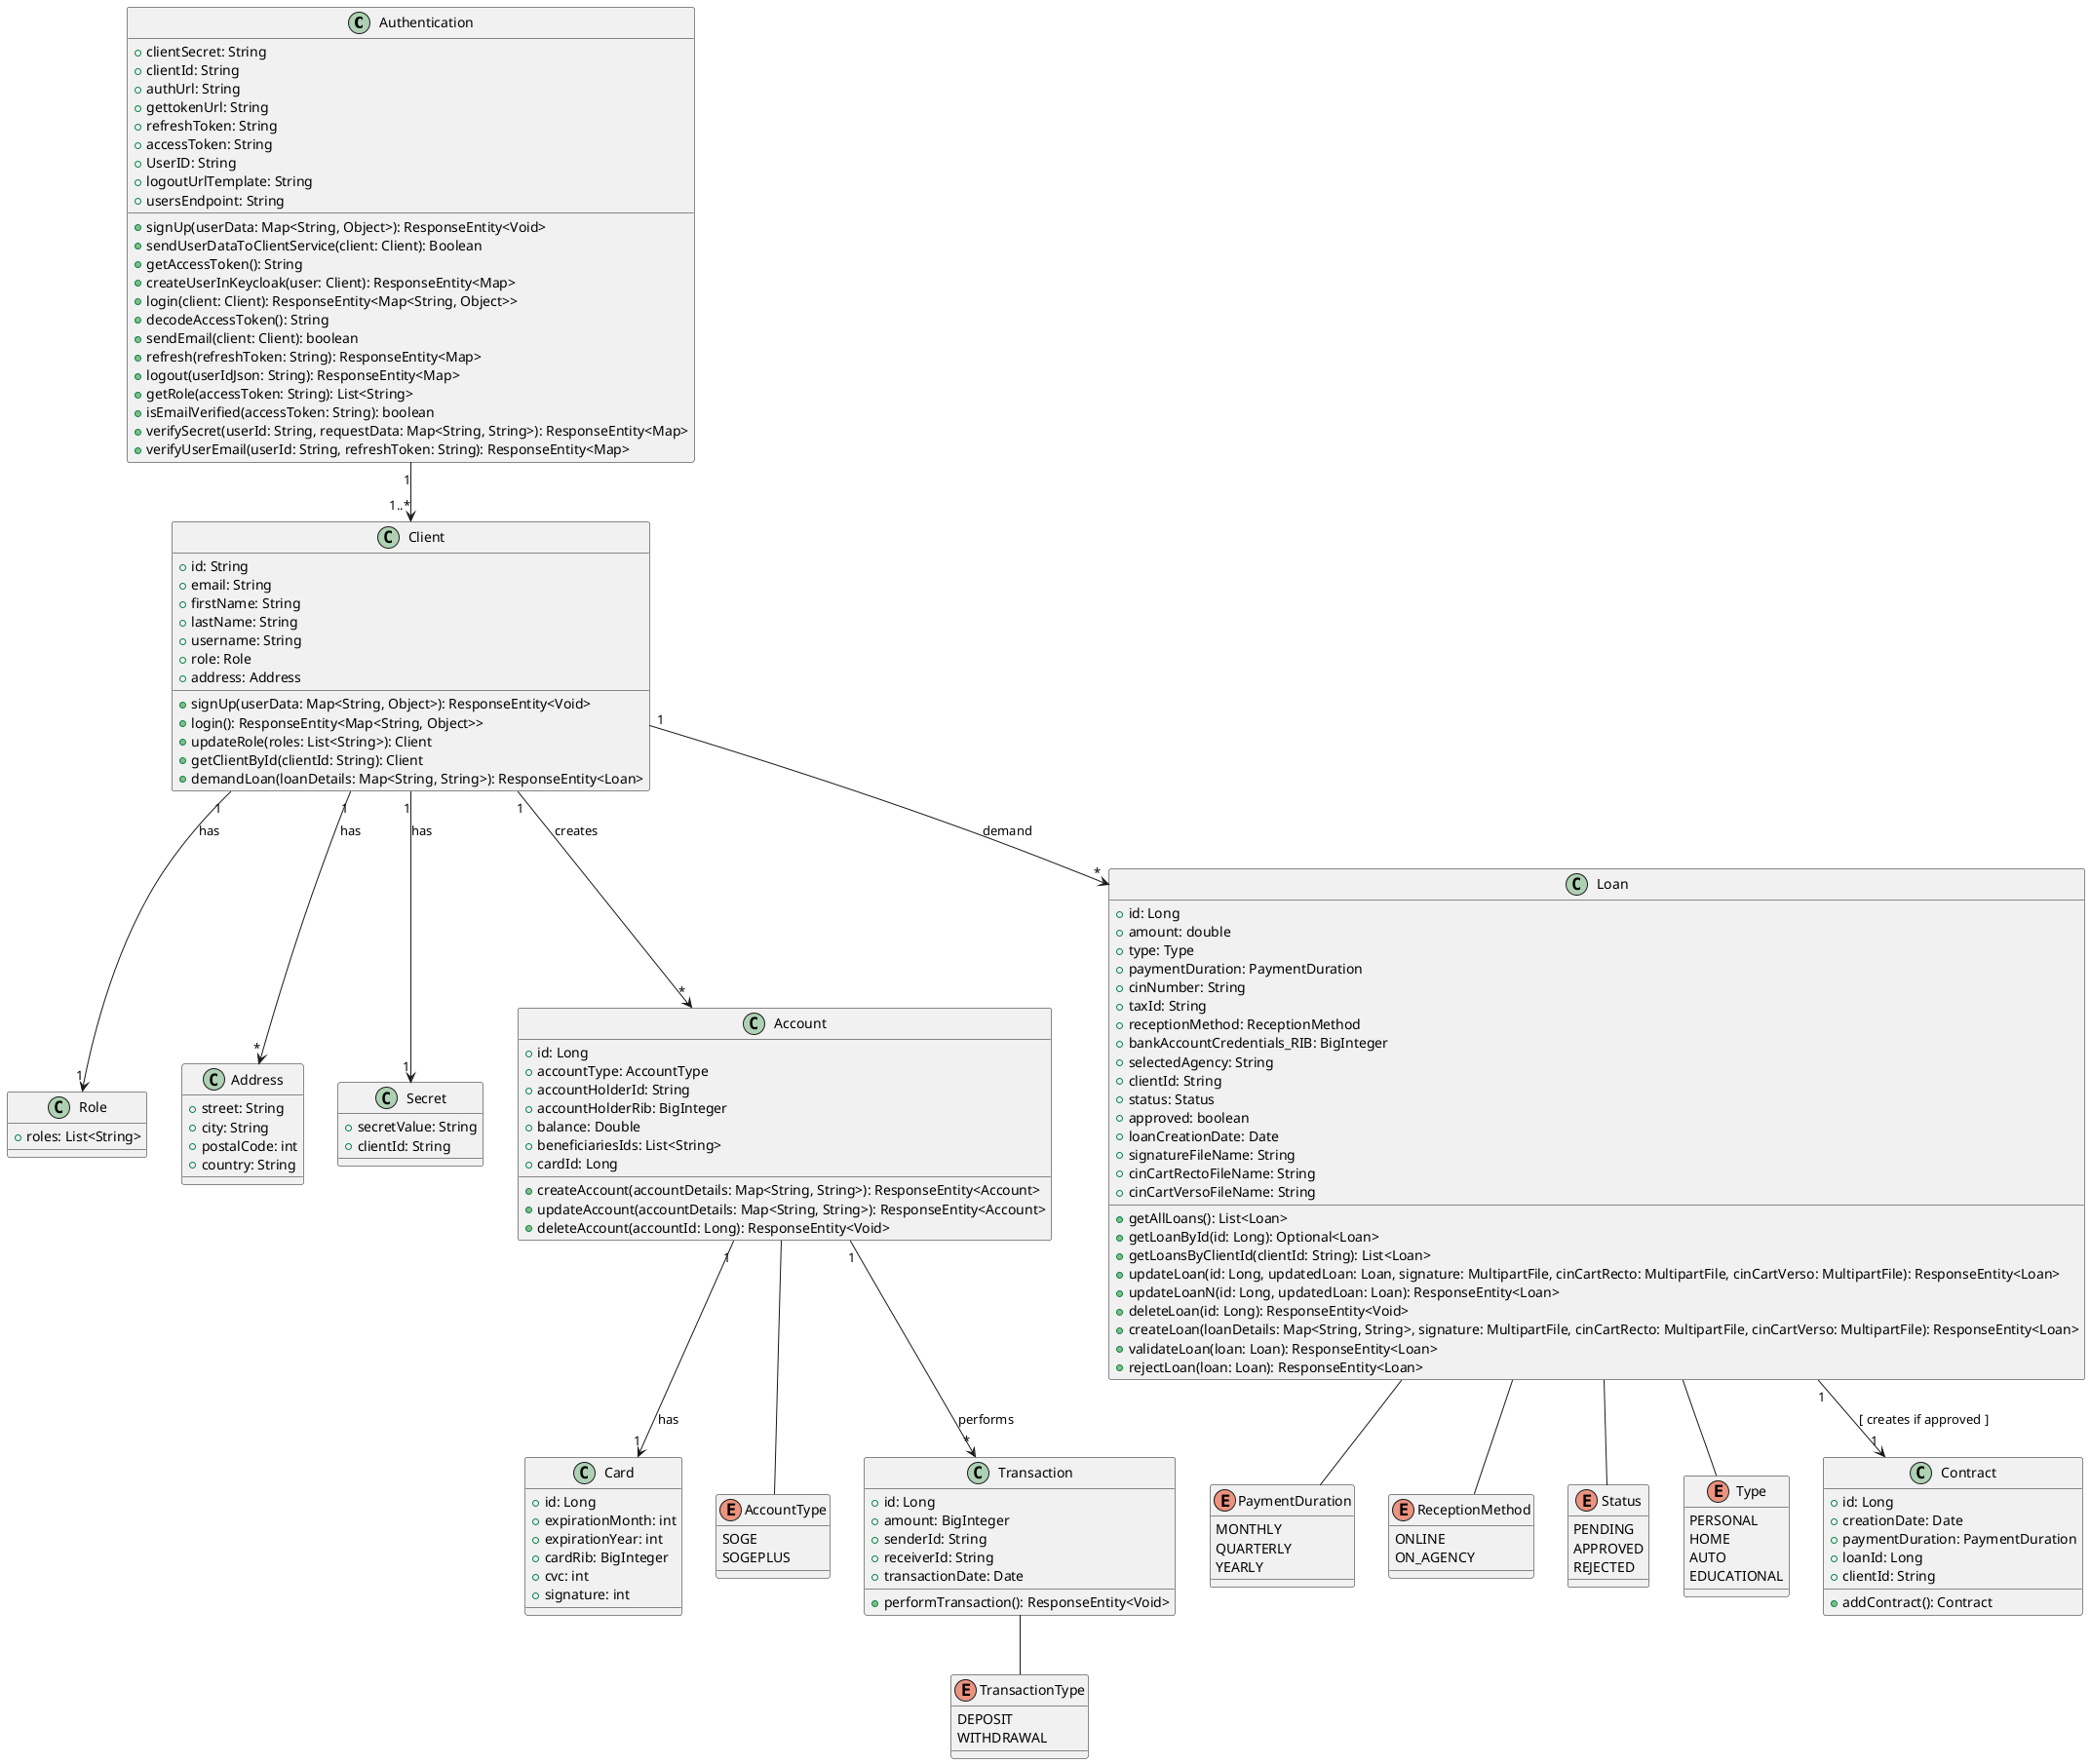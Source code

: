 @startuml
' Authentication Microservice
class Authentication {
    + clientSecret: String
    + clientId: String
    + authUrl: String
    + gettokenUrl: String
    + refreshToken: String
    + accessToken: String
    + UserID: String
    + logoutUrlTemplate: String
    + usersEndpoint: String
    + signUp(userData: Map<String, Object>): ResponseEntity<Void>
    + sendUserDataToClientService(client: Client): Boolean
    + getAccessToken(): String
    + createUserInKeycloak(user: Client): ResponseEntity<Map>
    + login(client: Client): ResponseEntity<Map<String, Object>>
    + decodeAccessToken(): String
    + sendEmail(client: Client): boolean
    + refresh(refreshToken: String): ResponseEntity<Map>
    + logout(userIdJson: String): ResponseEntity<Map>
    + getRole(accessToken: String): List<String>
    + isEmailVerified(accessToken: String): boolean
    + verifySecret(userId: String, requestData: Map<String, String>): ResponseEntity<Map>
    + verifyUserEmail(userId: String, refreshToken: String): ResponseEntity<Map>
}
class Client {
    + id: String
    + email: String
    + firstName: String
    + lastName: String
    + username: String
    + role: Role
    + address: Address
    + signUp(userData: Map<String, Object>): ResponseEntity<Void>
    + login(): ResponseEntity<Map<String, Object>>
    + updateRole(roles: List<String>): Client
    + getClientById(clientId: String): Client
    + demandLoan(loanDetails: Map<String, String>): ResponseEntity<Loan>
}
class Role {
    + roles: List<String>
}
class Address {
    + street: String
    + city: String
    + postalCode: int
    + country: String
}
class Secret {
    + secretValue: String
    + clientId: String
}
class Account {
    + id: Long
    + accountType: AccountType
    + accountHolderId: String
    + accountHolderRib: BigInteger
    + balance: Double
    + beneficiariesIds: List<String>
    + cardId: Long
    + createAccount(accountDetails: Map<String, String>): ResponseEntity<Account>
    + updateAccount(accountDetails: Map<String, String>): ResponseEntity<Account>
    + deleteAccount(accountId: Long): ResponseEntity<Void>
}
class Card {
    + id: Long
    + expirationMonth: int
    + expirationYear: int
    + cardRib: BigInteger
    + cvc: int
    + signature: int
}
enum AccountType {
    SOGE
    SOGEPLUS
}
class Transaction {
    + id: Long
    + amount: BigInteger
    + senderId: String
    + receiverId: String
    + transactionDate: Date
    + performTransaction(): ResponseEntity<Void>
}
enum TransactionType {
    DEPOSIT
    WITHDRAWAL
}
' Loan Microservice
class Loan {
    + id: Long
    + amount: double
    + type: Type
    + paymentDuration: PaymentDuration
    + cinNumber: String
    + taxId: String
    + receptionMethod: ReceptionMethod
    + bankAccountCredentials_RIB: BigInteger
    + selectedAgency: String
    + clientId: String
    + status: Status
    + approved: boolean
    + loanCreationDate: Date
    + signatureFileName: String
    + cinCartRectoFileName: String
    + cinCartVersoFileName: String
    + getAllLoans(): List<Loan>
    + getLoanById(id: Long): Optional<Loan>
    + getLoansByClientId(clientId: String): List<Loan>
    + updateLoan(id: Long, updatedLoan: Loan, signature: MultipartFile, cinCartRecto: MultipartFile, cinCartVerso: MultipartFile): ResponseEntity<Loan>
    + updateLoanN(id: Long, updatedLoan: Loan): ResponseEntity<Loan>
    + deleteLoan(id: Long): ResponseEntity<Void>
    + createLoan(loanDetails: Map<String, String>, signature: MultipartFile, cinCartRecto: MultipartFile, cinCartVerso: MultipartFile): ResponseEntity<Loan>
    + validateLoan(loan: Loan): ResponseEntity<Loan>
    + rejectLoan(loan: Loan): ResponseEntity<Loan>
}
enum PaymentDuration {
    MONTHLY
    QUARTERLY
    YEARLY
}
enum ReceptionMethod {
    ONLINE
    ON_AGENCY
}
enum Status {
    PENDING
    APPROVED
    REJECTED
}
enum Type {
    PERSONAL
    HOME
    AUTO
    EDUCATIONAL
}
class Contract {
    + id: Long
    + creationDate: Date
    + paymentDuration: PaymentDuration
    + loanId: Long
    + clientId: String
    + addContract(): Contract
}
' Relationships
Authentication "1" --> "1..*" Client
Client "1" --> "1" Role: has
Client "1" --> "*" Address: has
Client "1" --> "1" Secret: has
Client "1" --> "*" Loan: demand
Client "1" --> "*" Account: creates
Account "1" --> "*" Transaction: performs
Account "1" --> "1" Card: has
Loan "1" --> "1" Contract:[ creates if approved ]
' Enum Relationships
Loan --  PaymentDuration
Loan --  ReceptionMethod
Loan --  Status
Loan  --  Type
Account --  AccountType
Transaction  --  TransactionType
@enduml
